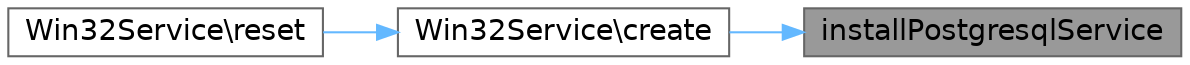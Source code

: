 digraph "installPostgresqlService"
{
 // LATEX_PDF_SIZE
  bgcolor="transparent";
  edge [fontname=Helvetica,fontsize=14,labelfontname=Helvetica,labelfontsize=14];
  node [fontname=Helvetica,fontsize=14,shape=box,height=0.2,width=0.4];
  rankdir="RL";
  Node1 [id="Node000001",label="installPostgresqlService",height=0.2,width=0.4,color="gray40", fillcolor="grey60", style="filled", fontcolor="black",tooltip=" "];
  Node1 -> Node2 [id="edge1_Node000001_Node000002",dir="back",color="steelblue1",style="solid",tooltip=" "];
  Node2 [id="Node000002",label="Win32Service\\create",height=0.2,width=0.4,color="grey40", fillcolor="white", style="filled",URL="$df/d28/classWin32Service.html#a435e7d7525d4bcd0ed5e34a469f3adf6",tooltip=" "];
  Node2 -> Node3 [id="edge2_Node000002_Node000003",dir="back",color="steelblue1",style="solid",tooltip=" "];
  Node3 [id="Node000003",label="Win32Service\\reset",height=0.2,width=0.4,color="grey40", fillcolor="white", style="filled",URL="$df/d28/classWin32Service.html#a4a20559544fdf4dcb457e258dc976cf8",tooltip=" "];
}

